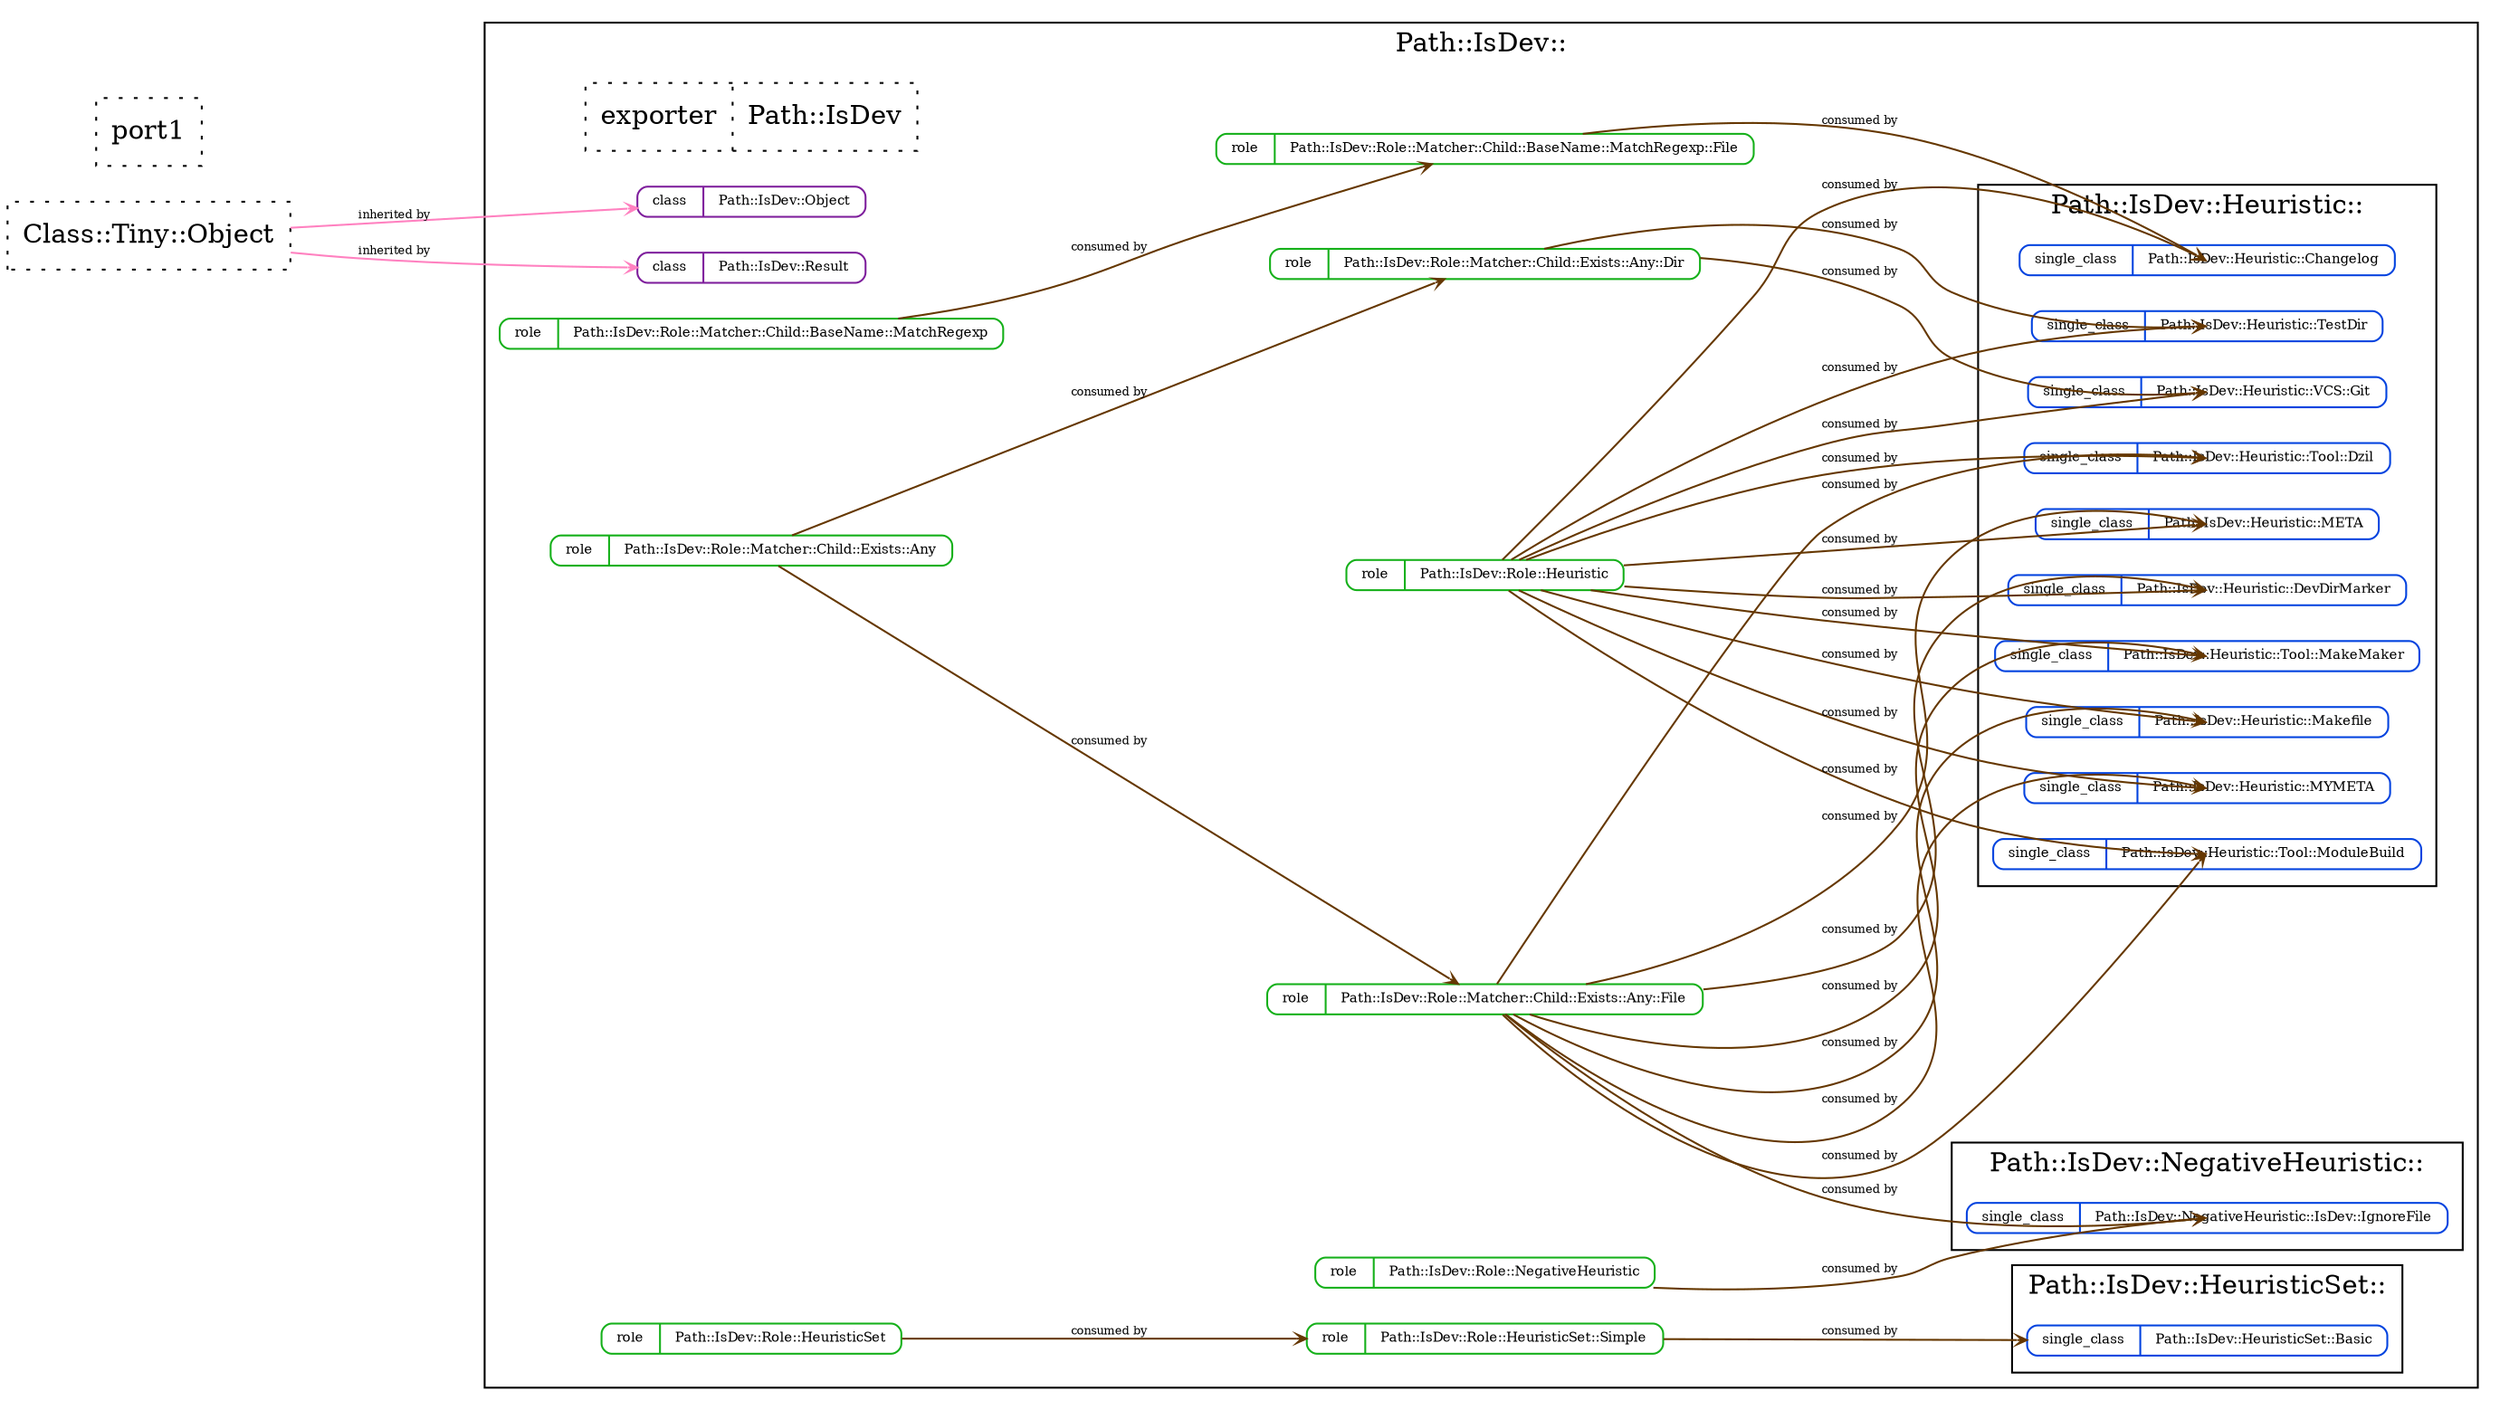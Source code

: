 strict digraph Perl {
	graph [compound=1, concentrate=1, overlap=false, rankdir=LR, ranksep=1, smoothing=triangle, splines=spline];
	node [label="\N", shape=record, style=dotted];
	edge [minlen=1];
	subgraph cluster_1 {
		graph [label="Path::IsDev::",
			rank=max];
		subgraph cluster_2 {
			graph [label="Path::IsDev::Heuristic::"];
			"Path::IsDev::Heuristic::Changelog" [label="{{<port1> single_class}|<port2> Path::IsDev::Heuristic::Changelog}", shape=Mrecord, style=solid, color="#0343df", fontsize=7, height="0.1"];
			"Path::IsDev::Heuristic::DevDirMarker" [label="{{<port1> single_class}|<port2> Path::IsDev::Heuristic::DevDirMarker}", shape=Mrecord, style=solid, color="#0343df", fontsize=7, height="0.1"];
			"Path::IsDev::Heuristic::META" [label="{{<port1> single_class}|<port2> Path::IsDev::Heuristic::META}", shape=Mrecord, style=solid, color="#0343df", fontsize=7, height="0.1"];
			"Path::IsDev::Heuristic::MYMETA" [label="{{<port1> single_class}|<port2> Path::IsDev::Heuristic::MYMETA}", shape=Mrecord, style=solid, color="#0343df", fontsize=7, height="0.1"];
			"Path::IsDev::Heuristic::Makefile" [label="{{<port1> single_class}|<port2> Path::IsDev::Heuristic::Makefile}", shape=Mrecord, style=solid, color="#0343df", fontsize=7, height="0.1"];
			"Path::IsDev::Heuristic::TestDir" [label="{{<port1> single_class}|<port2> Path::IsDev::Heuristic::TestDir}", shape=Mrecord, style=solid, color="#0343df", fontsize=7, height="0.1"];
			"Path::IsDev::Heuristic::Tool::Dzil" [label="{{<port1> single_class}|<port2> Path::IsDev::Heuristic::Tool::Dzil}", shape=Mrecord, style=solid, color="#0343df", fontsize=7, height="0.1"];
			"Path::IsDev::Heuristic::Tool::MakeMaker" [label="{{<port1> single_class}|<port2> Path::IsDev::Heuristic::Tool::MakeMaker}", shape=Mrecord, style=solid, color="#0343df", fontsize=7, height="0.1"];
			"Path::IsDev::Heuristic::Tool::ModuleBuild" [label="{{<port1> single_class}|<port2> Path::IsDev::Heuristic::Tool::ModuleBuild}", shape=Mrecord, style=solid, color="#0343df", fontsize=7, height="0.1"];
			"Path::IsDev::Heuristic::VCS::Git" [label="{{<port1> single_class}|<port2> Path::IsDev::Heuristic::VCS::Git}", shape=Mrecord, style=solid, color="#0343df", fontsize=7, height="0.1"];
		}
		subgraph cluster_3 {
			graph [label="Path::IsDev::HeuristicSet::"];
			"Path::IsDev::HeuristicSet::Basic" [label="{{<port1> single_class}|<port2> Path::IsDev::HeuristicSet::Basic}", shape=Mrecord, style=solid, color="#0343df", fontsize=7, height="0.1"];
		}
		subgraph cluster_4 {
			graph [label="Path::IsDev::NegativeHeuristic::"];
			"Path::IsDev::NegativeHeuristic::IsDev::IgnoreFile" [label="{{<port1> single_class}|<port2> Path::IsDev::NegativeHeuristic::IsDev::IgnoreFile}", shape=Mrecord, style=solid, color="#0343df", fontsize=7, height="0.1"];
		}
		"Path::IsDev" [label="{{<port1> exporter}|<port2> Path::IsDev}"];
		"Path::IsDev::Object" [label="{{<port1> class}|<port2> Path::IsDev::Object}", shape=Mrecord, style=solid, color="#7e1e9c", fontsize=7, height="0.1"];
		"Path::IsDev::Result" [label="{{<port1> class}|<port2> Path::IsDev::Result}", shape=Mrecord, style=solid, color="#7e1e9c", fontsize=7, height="0.1"];
		"Path::IsDev::Role::Heuristic" [label="{{<port1> role}|<port2> Path::IsDev::Role::Heuristic}", shape=Mrecord, style=solid, color="#15b01a", fontsize=7, height="0.1"];
		"Path::IsDev::Role::HeuristicSet" [label="{{<port1> role}|<port2> Path::IsDev::Role::HeuristicSet}", shape=Mrecord, style=solid, color="#15b01a", fontsize=7, height="0.1"];
		"Path::IsDev::Role::HeuristicSet::Simple" [label="{{<port1> role}|<port2> Path::IsDev::Role::HeuristicSet::Simple}", shape=Mrecord, style=solid, color="#15b01a", fontsize=7, height="0.1"];
		"Path::IsDev::Role::Matcher::Child::BaseName::MatchRegexp" [label="{{<port1> role}|<port2> Path::IsDev::Role::Matcher::Child::BaseName::MatchRegexp}", shape=Mrecord, style=solid, color="#15b01a", fontsize=7, height="0.1"];
		"Path::IsDev::Role::Matcher::Child::BaseName::MatchRegexp::File" [label="{{<port1> role}|<port2> Path::IsDev::Role::Matcher::Child::BaseName::MatchRegexp::File}", shape=Mrecord, style=solid, color="#15b01a", fontsize=7, height="0.1"];
		"Path::IsDev::Role::Matcher::Child::Exists::Any" [label="{{<port1> role}|<port2> Path::IsDev::Role::Matcher::Child::Exists::Any}", shape=Mrecord, style=solid, color="#15b01a", fontsize=7, height="0.1"];
		"Path::IsDev::Role::Matcher::Child::Exists::Any::Dir" [label="{{<port1> role}|<port2> Path::IsDev::Role::Matcher::Child::Exists::Any::Dir}", shape=Mrecord, style=solid, color="#15b01a", fontsize=7, height="0.1"];
		"Path::IsDev::Role::Matcher::Child::Exists::Any::File" [label="{{<port1> role}|<port2> Path::IsDev::Role::Matcher::Child::Exists::Any::File}", shape=Mrecord, style=solid, color="#15b01a", fontsize=7, height="0.1"];
		"Path::IsDev::Role::NegativeHeuristic" [label="{{<port1> role}|<port2> Path::IsDev::Role::NegativeHeuristic}", shape=Mrecord, style=solid, color="#15b01a", fontsize=7, height="0.1"];
		"Path::IsDev::Role::Heuristic" -> "Path::IsDev::Heuristic::Changelog" [arrowhead=open, arrowsize="0.5", color="#653700", dir=forward, fontsize=6, headclip=1, label="consumed by", samehead=head, tailclip=1, weight=5];
		"Path::IsDev::Role::Matcher::Child::BaseName::MatchRegexp::File" -> "Path::IsDev::Heuristic::Changelog" [arrowhead=open, arrowsize="0.5", color="#653700", dir=forward, fontsize=6, headclip=1, label="consumed by", samehead=head, tailclip=1, weight=5];
		"Path::IsDev::Role::Heuristic" -> "Path::IsDev::Heuristic::DevDirMarker" [arrowhead=open, arrowsize="0.5", color="#653700", dir=forward, fontsize=6, headclip=1, label="consumed by", samehead=head, tailclip=1, weight=5];
		"Path::IsDev::Role::Matcher::Child::Exists::Any::File" -> "Path::IsDev::Heuristic::DevDirMarker" [arrowhead=open, arrowsize="0.5", color="#653700", dir=forward, fontsize=6, headclip=1, label="consumed by", samehead=head, tailclip=1, weight=5];
		"Path::IsDev::Role::Heuristic" -> "Path::IsDev::Heuristic::META" [arrowhead=open, arrowsize="0.5", color="#653700", dir=forward, fontsize=6, headclip=1, label="consumed by", samehead=head, tailclip=1, weight=5];
		"Path::IsDev::Role::Matcher::Child::Exists::Any::File" -> "Path::IsDev::Heuristic::META" [arrowhead=open, arrowsize="0.5", color="#653700", dir=forward, fontsize=6, headclip=1, label="consumed by", samehead=head, tailclip=1, weight=5];
		"Path::IsDev::Role::Heuristic" -> "Path::IsDev::Heuristic::MYMETA" [arrowhead=open, arrowsize="0.5", color="#653700", dir=forward, fontsize=6, headclip=1, label="consumed by", samehead=head, tailclip=1, weight=5];
		"Path::IsDev::Role::Matcher::Child::Exists::Any::File" -> "Path::IsDev::Heuristic::MYMETA" [arrowhead=open, arrowsize="0.5", color="#653700", dir=forward, fontsize=6, headclip=1, label="consumed by", samehead=head, tailclip=1, weight=5];
		"Path::IsDev::Role::Heuristic" -> "Path::IsDev::Heuristic::Makefile" [arrowhead=open, arrowsize="0.5", color="#653700", dir=forward, fontsize=6, headclip=1, label="consumed by", samehead=head, tailclip=1, weight=5];
		"Path::IsDev::Role::Matcher::Child::Exists::Any::File" -> "Path::IsDev::Heuristic::Makefile" [arrowhead=open, arrowsize="0.5", color="#653700", dir=forward, fontsize=6, headclip=1, label="consumed by", samehead=head, tailclip=1, weight=5];
		"Path::IsDev::Role::Heuristic" -> "Path::IsDev::Heuristic::TestDir" [arrowhead=open, arrowsize="0.5", color="#653700", dir=forward, fontsize=6, headclip=1, label="consumed by", samehead=head, tailclip=1, weight=5];
		"Path::IsDev::Role::Matcher::Child::Exists::Any::Dir" -> "Path::IsDev::Heuristic::TestDir" [arrowhead=open, arrowsize="0.5", color="#653700", dir=forward, fontsize=6, headclip=1, label="consumed by", samehead=head, tailclip=1, weight=5];
		"Path::IsDev::Role::HeuristicSet::Simple" -> "Path::IsDev::HeuristicSet::Basic" [arrowhead=open, arrowsize="0.5", color="#653700", dir=forward, fontsize=6, headclip=1, label="consumed by", samehead=head, tailclip=1, weight=5];
		"Path::IsDev::Role::Heuristic" -> "Path::IsDev::Heuristic::Tool::Dzil" [arrowhead=open, arrowsize="0.5", color="#653700", dir=forward, fontsize=6, headclip=1, label="consumed by", samehead=head, tailclip=1, weight=5];
		"Path::IsDev::Role::Matcher::Child::Exists::Any::File" -> "Path::IsDev::Heuristic::Tool::Dzil" [arrowhead=open, arrowsize="0.5", color="#653700", dir=forward, fontsize=6, headclip=1, label="consumed by", samehead=head, tailclip=1, weight=5];
		"Path::IsDev::Role::Heuristic" -> "Path::IsDev::Heuristic::Tool::MakeMaker" [arrowhead=open, arrowsize="0.5", color="#653700", dir=forward, fontsize=6, headclip=1, label="consumed by", samehead=head, tailclip=1, weight=5];
		"Path::IsDev::Role::Matcher::Child::Exists::Any::File" -> "Path::IsDev::Heuristic::Tool::MakeMaker" [arrowhead=open, arrowsize="0.5", color="#653700", dir=forward, fontsize=6, headclip=1, label="consumed by", samehead=head, tailclip=1, weight=5];
		"Path::IsDev::Role::Heuristic" -> "Path::IsDev::Heuristic::Tool::ModuleBuild" [arrowhead=open, arrowsize="0.5", color="#653700", dir=forward, fontsize=6, headclip=1, label="consumed by", samehead=head, tailclip=1, weight=5];
		"Path::IsDev::Role::Matcher::Child::Exists::Any::File" -> "Path::IsDev::Heuristic::Tool::ModuleBuild" [arrowhead=open, arrowsize="0.5", color="#653700", dir=forward, fontsize=6, headclip=1, label="consumed by", samehead=head, tailclip=1, weight=5];
		"Path::IsDev::Role::Heuristic" -> "Path::IsDev::Heuristic::VCS::Git" [arrowhead=open, arrowsize="0.5", color="#653700", dir=forward, fontsize=6, headclip=1, label="consumed by", samehead=head, tailclip=1, weight=5];
		"Path::IsDev::Role::Matcher::Child::Exists::Any::Dir" -> "Path::IsDev::Heuristic::VCS::Git" [arrowhead=open, arrowsize="0.5", color="#653700", dir=forward, fontsize=6, headclip=1, label="consumed by", samehead=head, tailclip=1, weight=5];
		"Path::IsDev::Role::NegativeHeuristic" -> "Path::IsDev::NegativeHeuristic::IsDev::IgnoreFile" [arrowhead=open, arrowsize="0.5", color="#653700", dir=forward, fontsize=6, headclip=1, label="consumed by", samehead=head, tailclip=1, weight=5];
		"Path::IsDev::Role::Matcher::Child::Exists::Any::File" -> "Path::IsDev::NegativeHeuristic::IsDev::IgnoreFile" [arrowhead=open, arrowsize="0.5", color="#653700", dir=forward, fontsize=6, headclip=1, label="consumed by", samehead=head, tailclip=1, weight=5];
		"Path::IsDev::Role::HeuristicSet" -> "Path::IsDev::Role::HeuristicSet::Simple" [arrowhead=open, arrowsize="0.5", color="#653700", dir=forward, fontsize=6, headclip=1, label="consumed by", samehead=head, tailclip=1, weight=5];
		"Path::IsDev::Role::Matcher::Child::BaseName::MatchRegexp" -> "Path::IsDev::Role::Matcher::Child::BaseName::MatchRegexp::File" [arrowhead=open, arrowsize="0.5", color="#653700", dir=forward, fontsize=6, headclip=1, label="consumed by", samehead=head, tailclip=1, weight=5];
		"Path::IsDev::Role::Matcher::Child::Exists::Any" -> "Path::IsDev::Role::Matcher::Child::Exists::Any::Dir" [arrowhead=open, arrowsize="0.5", color="#653700", dir=forward, fontsize=6, headclip=1, label="consumed by", samehead=head, tailclip=1, weight=5];
		"Path::IsDev::Role::Matcher::Child::Exists::Any" -> "Path::IsDev::Role::Matcher::Child::Exists::Any::File" [arrowhead=open, arrowsize="0.5", color="#653700", dir=forward, fontsize=6, headclip=1, label="consumed by", samehead=head, tailclip=1, weight=5];
	}
	"" [label=<port1>];
	"Class::Tiny::Object" [label="<port1> Class::Tiny::Object"];
	"Class::Tiny::Object" -> "Path::IsDev::Object" [arrowhead=open, arrowsize="0.5", color="#ff81c0", dir=forward, fontsize=6, headclip=1, label="inherited by", samehead=head, tailclip=1, weight=10];
	"Class::Tiny::Object" -> "Path::IsDev::Result" [arrowhead=open, arrowsize="0.5", color="#ff81c0", dir=forward, fontsize=6, headclip=1, label="inherited by", samehead=head, tailclip=1, weight=10];
}
